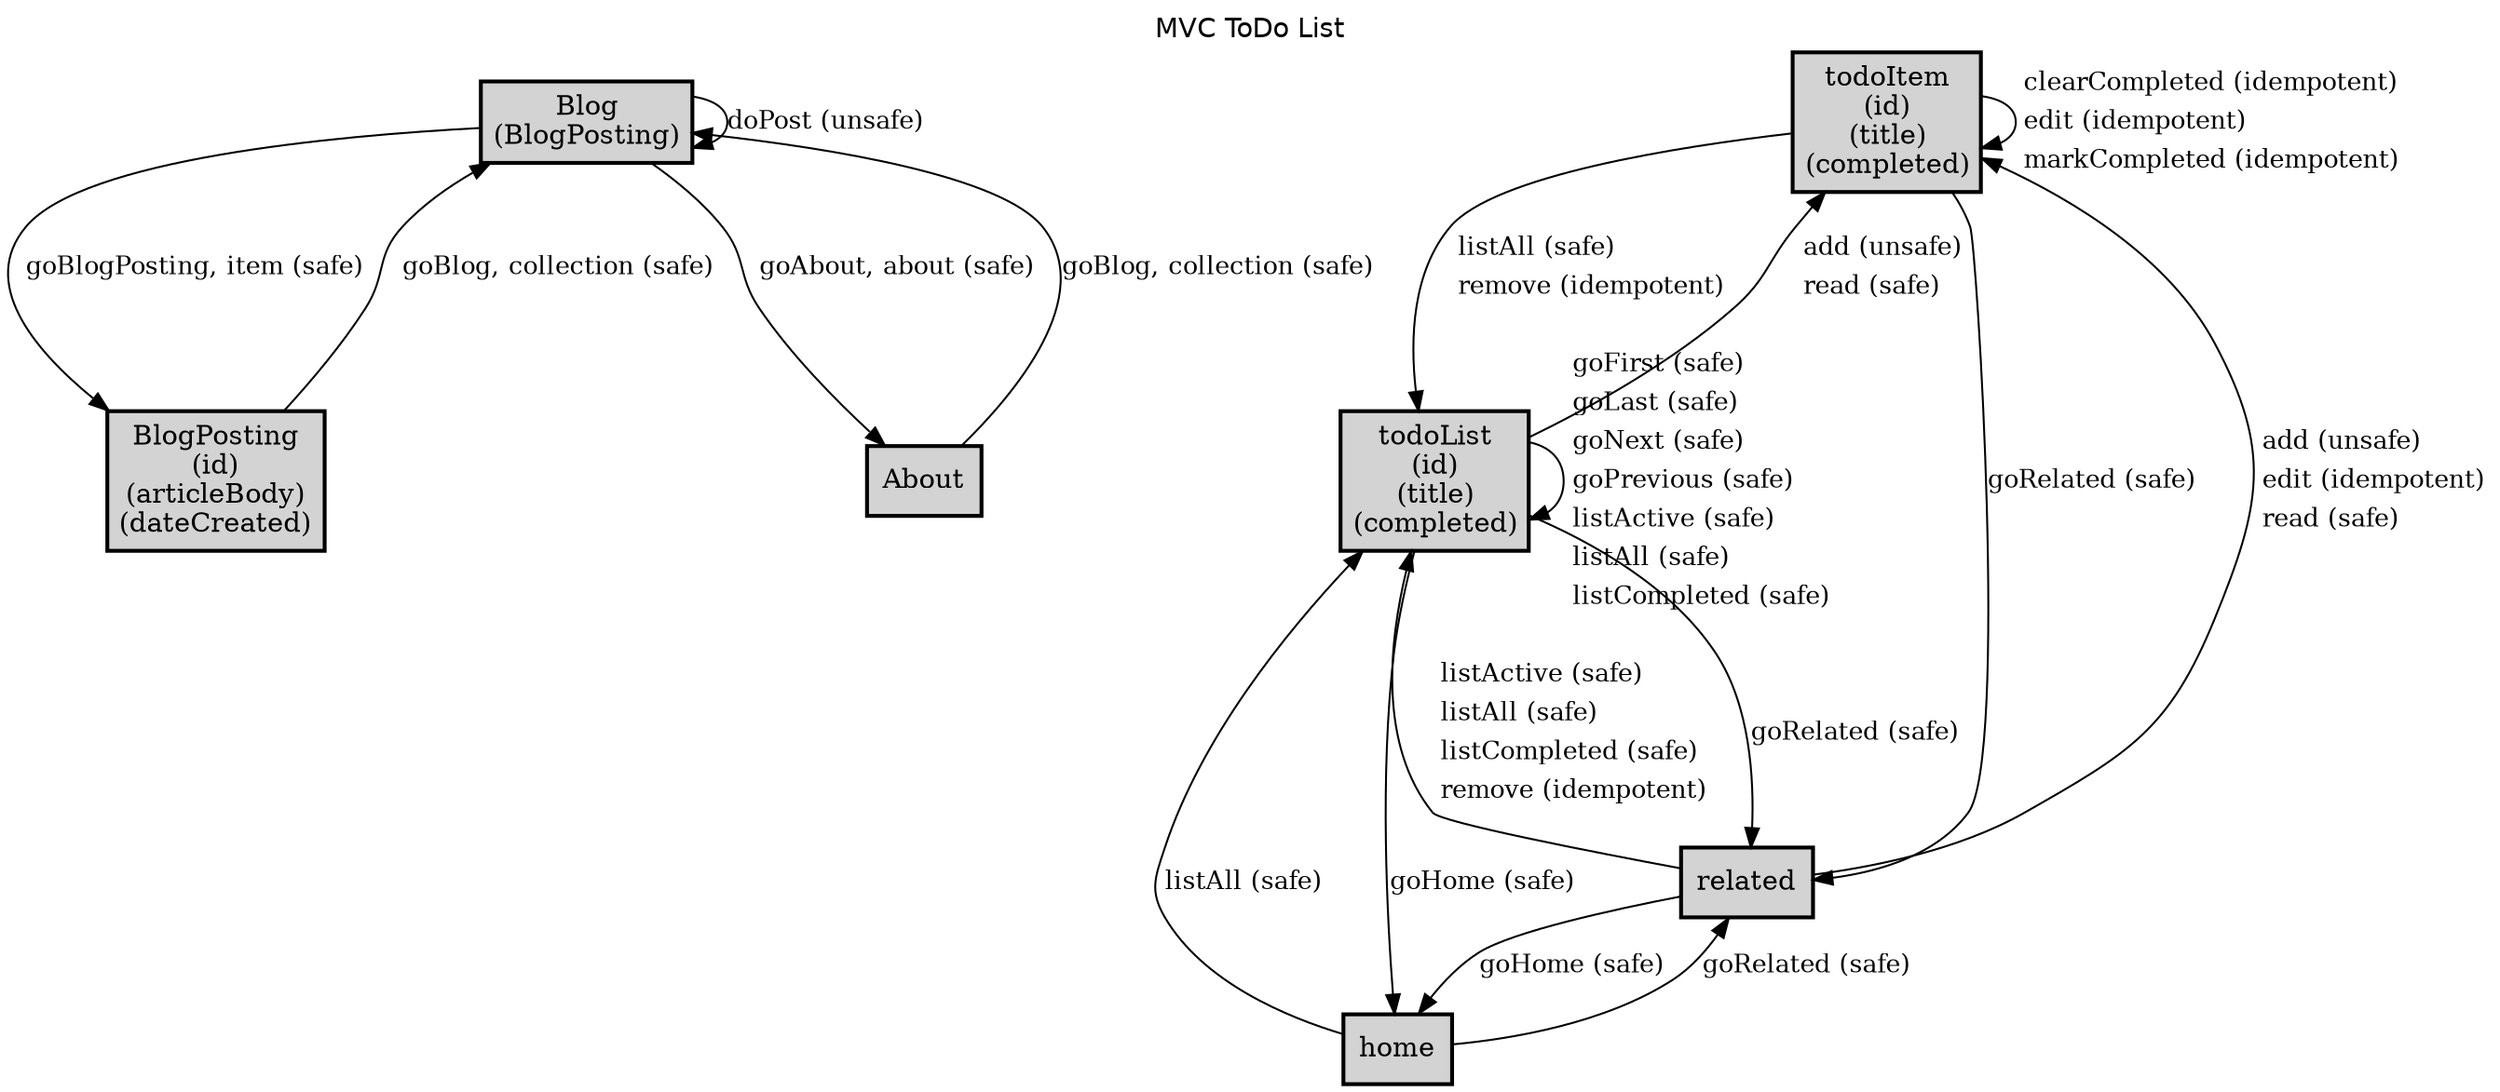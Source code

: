 digraph application_state_diagram {
  graph [
    labelloc="t";
    fontname="Helvetica"
    label="MVC ToDo List";
    URL="index.html" target="_parent"
  ];
  node [shape = box, style = "bold,filled" fillcolor="lightgray"];

    Blog [margin=0.02, label=<<table cellspacing="0" cellpadding="5" border="0"><tr><td>Blog<br />(BlogPosting)<br /></td></tr></table>>,shape=box URL="docs/semantic.Blog.html" target="_parent"]
    BlogPosting [margin=0.02, label=<<table cellspacing="0" cellpadding="5" border="0"><tr><td>BlogPosting<br />(id)<br />(articleBody)<br />(dateCreated)<br /></td></tr></table>>,shape=box URL="docs/semantic.BlogPosting.html" target="_parent"]
    todoItem [margin=0.02, label=<<table cellspacing="0" cellpadding="5" border="0"><tr><td>todoItem<br />(id)<br />(title)<br />(completed)<br /></td></tr></table>>,shape=box URL="docs/semantic.todoItem.html" target="_parent"]
    todoList [margin=0.02, label=<<table cellspacing="0" cellpadding="5" border="0"><tr><td>todoList<br />(id)<br />(title)<br />(completed)<br /></td></tr></table>>,shape=box URL="docs/semantic.todoList.html" target="_parent"]

    About -> Blog [label = "goBlog, collection (safe)" URL="docs/safe.goBlog.html" target="_parent" fontsize=13];
    Blog -> About [label = "goAbout, about (safe)" URL="docs/safe.goAbout.html" target="_parent" fontsize=13];
    Blog -> Blog [label = "doPost (unsafe)" URL="docs/unsafe.doPost.html" target="_parent" fontsize=13];
    Blog -> BlogPosting [label = "goBlogPosting, item (safe)" URL="docs/safe.goBlogPosting.html" target="_parent" fontsize=13];
    BlogPosting -> Blog [label = "goBlog, collection (safe)" URL="docs/safe.goBlog.html" target="_parent" fontsize=13];
    home -> related [label = "goRelated (safe)" URL="docs/safe.goRelated.html" target="_parent" fontsize=13];
    home -> todoList [label = "listAll (safe)" URL="docs/safe.listAll.html" target="_parent" fontsize=13];
    related -> home [label = "goHome (safe)" URL="docs/safe.goHome.html" target="_parent" fontsize=13];
    related -> todoItem [label=<<table  border="0"><tr><td align="left" href="docs/unsafe.add.html">add (unsafe)</td></tr><tr><td align="left" href="docs/idempotent.edit.html">edit (idempotent)</td></tr><tr><td align="left" href="docs/safe.read.html">read (safe)</td></tr></table>> fontsize=13];
    related -> todoList [label=<<table  border="0"><tr><td align="left" href="docs/safe.listActive.html">listActive (safe)</td></tr><tr><td align="left" href="docs/safe.listAll.html">listAll (safe)</td></tr><tr><td align="left" href="docs/safe.listCompleted.html">listCompleted (safe)</td></tr><tr><td align="left" href="docs/idempotent.remove.html">remove (idempotent)</td></tr></table>> fontsize=13];
    todoItem -> related [label = "goRelated (safe)" URL="docs/safe.goRelated.html" target="_parent" fontsize=13];
    todoItem -> todoItem [label=<<table  border="0"><tr><td align="left" href="docs/idempotent.clearCompleted.html">clearCompleted (idempotent)</td></tr><tr><td align="left" href="docs/idempotent.edit.html">edit (idempotent)</td></tr><tr><td align="left" href="docs/idempotent.markCompleted.html">markCompleted (idempotent)</td></tr></table>> fontsize=13];
    todoItem -> todoList [label=<<table  border="0"><tr><td align="left" href="docs/safe.listAll.html">listAll (safe)</td></tr><tr><td align="left" href="docs/idempotent.remove.html">remove (idempotent)</td></tr></table>> fontsize=13];
    todoList -> home [label = "goHome (safe)" URL="docs/safe.goHome.html" target="_parent" fontsize=13];
    todoList -> related [label = "goRelated (safe)" URL="docs/safe.goRelated.html" target="_parent" fontsize=13];
    todoList -> todoItem [label=<<table  border="0"><tr><td align="left" href="docs/unsafe.add.html">add (unsafe)</td></tr><tr><td align="left" href="docs/safe.read.html">read (safe)</td></tr></table>> fontsize=13];
    todoList -> todoList [label=<<table  border="0"><tr><td align="left" href="docs/safe.goFirst.html">goFirst (safe)</td></tr><tr><td align="left" href="docs/safe.goLast.html">goLast (safe)</td></tr><tr><td align="left" href="docs/safe.goNext.html">goNext (safe)</td></tr><tr><td align="left" href="docs/safe.goPrevious.html">goPrevious (safe)</td></tr><tr><td align="left" href="docs/safe.listActive.html">listActive (safe)</td></tr><tr><td align="left" href="docs/safe.listAll.html">listAll (safe)</td></tr><tr><td align="left" href="docs/safe.listCompleted.html">listCompleted (safe)</td></tr></table>> fontsize=13];

    About [URL="docs/semantic.About.html" target="_parent"]
    home [URL="docs/semantic.home.html" target="_parent"]
    related [URL="docs/semantic.related.html" target="_parent"]

}